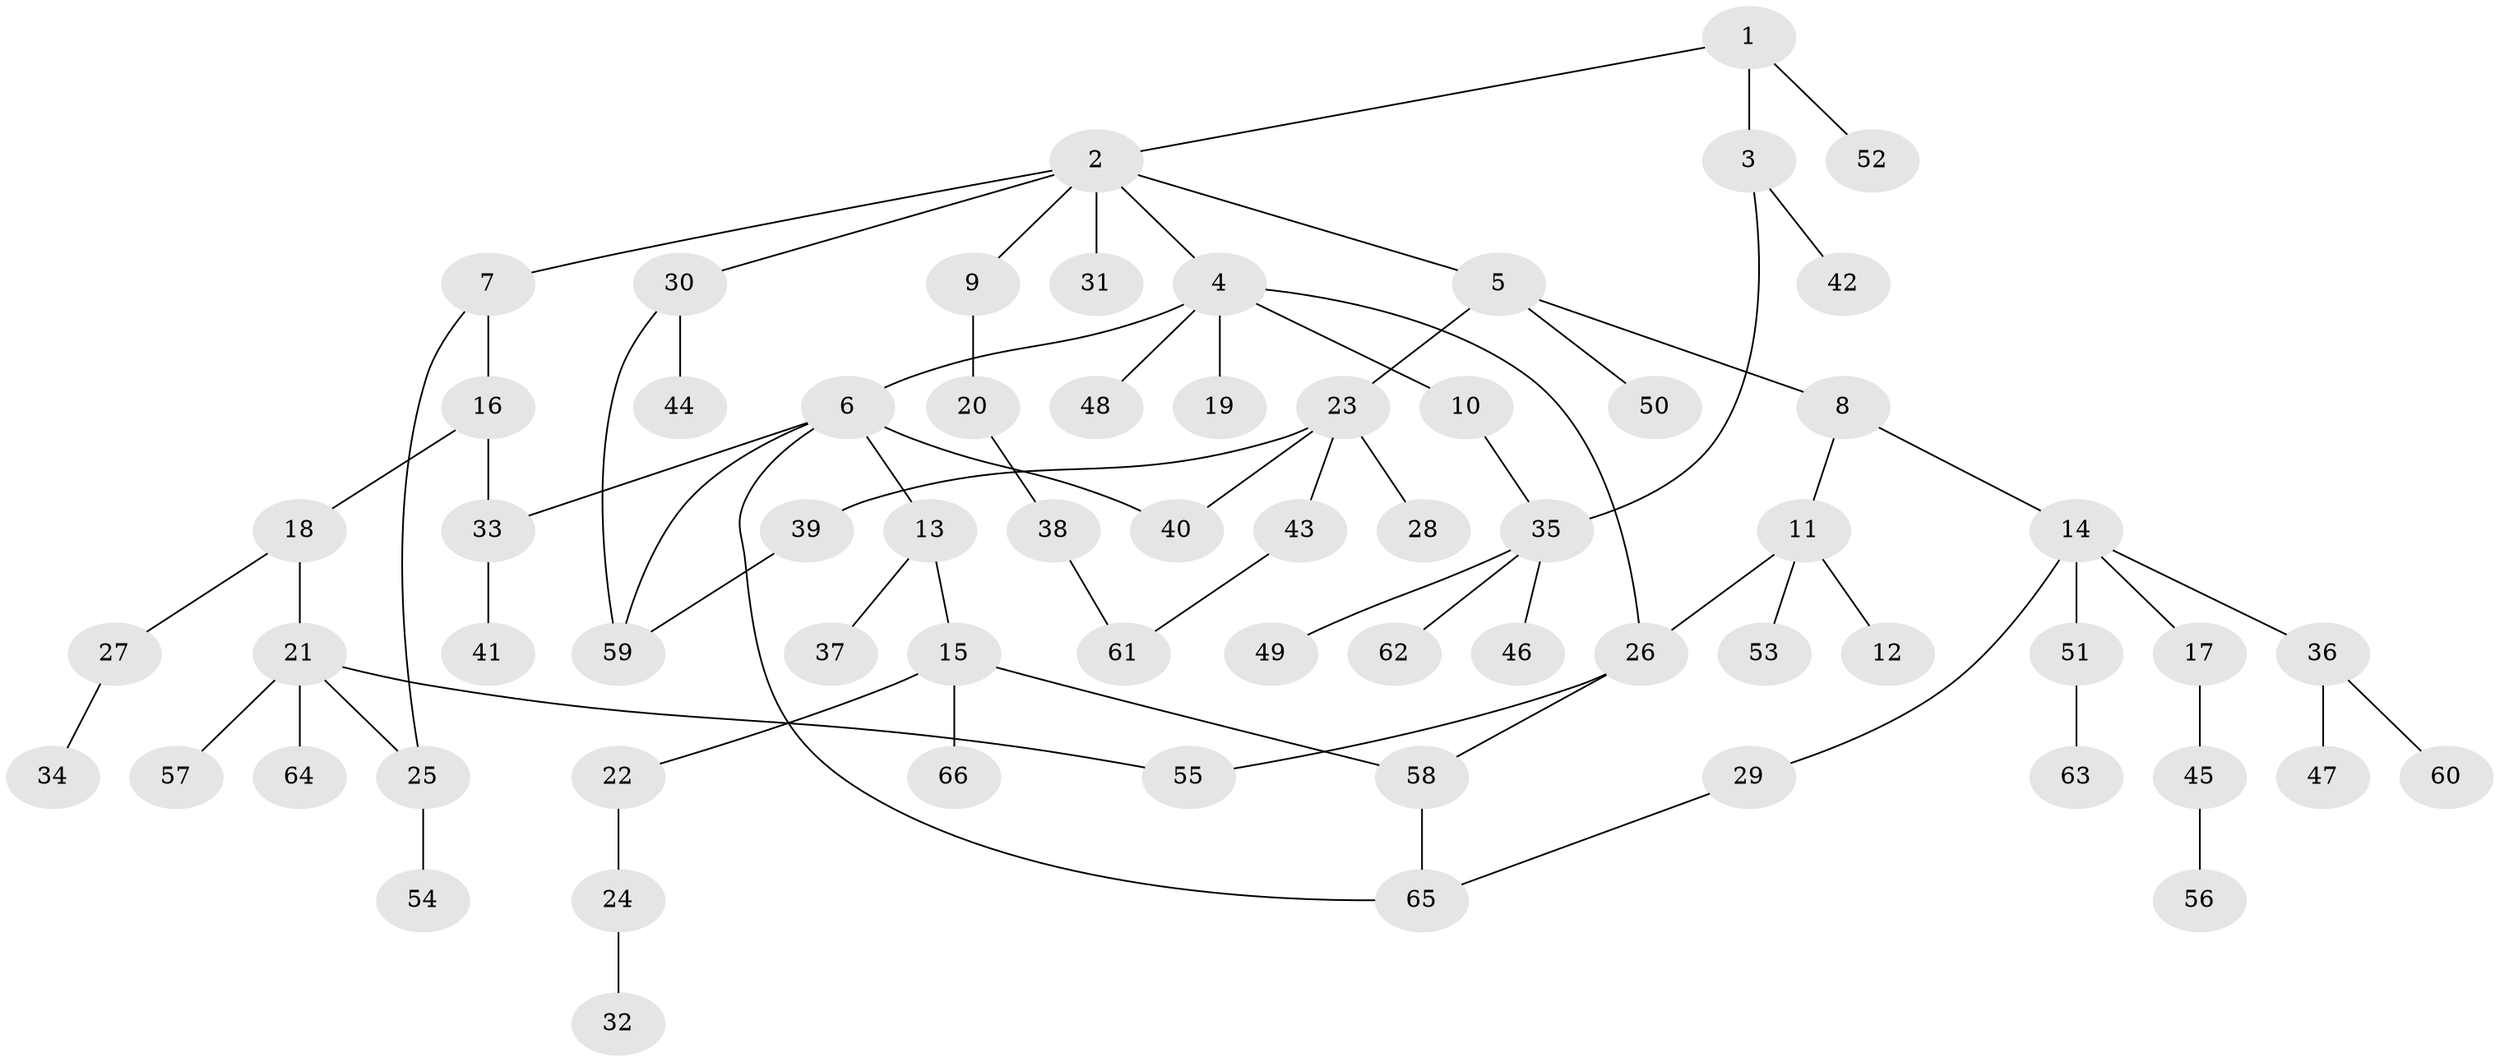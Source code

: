 // coarse degree distribution, {3: 0.1956521739130435, 7: 0.021739130434782608, 9: 0.021739130434782608, 6: 0.021739130434782608, 2: 0.2608695652173913, 4: 0.06521739130434782, 1: 0.3695652173913043, 5: 0.043478260869565216}
// Generated by graph-tools (version 1.1) at 2025/17/03/04/25 18:17:02]
// undirected, 66 vertices, 77 edges
graph export_dot {
graph [start="1"]
  node [color=gray90,style=filled];
  1;
  2;
  3;
  4;
  5;
  6;
  7;
  8;
  9;
  10;
  11;
  12;
  13;
  14;
  15;
  16;
  17;
  18;
  19;
  20;
  21;
  22;
  23;
  24;
  25;
  26;
  27;
  28;
  29;
  30;
  31;
  32;
  33;
  34;
  35;
  36;
  37;
  38;
  39;
  40;
  41;
  42;
  43;
  44;
  45;
  46;
  47;
  48;
  49;
  50;
  51;
  52;
  53;
  54;
  55;
  56;
  57;
  58;
  59;
  60;
  61;
  62;
  63;
  64;
  65;
  66;
  1 -- 2;
  1 -- 3;
  1 -- 52;
  2 -- 4;
  2 -- 5;
  2 -- 7;
  2 -- 9;
  2 -- 30;
  2 -- 31;
  3 -- 35;
  3 -- 42;
  4 -- 6;
  4 -- 10;
  4 -- 19;
  4 -- 48;
  4 -- 26;
  5 -- 8;
  5 -- 23;
  5 -- 50;
  6 -- 13;
  6 -- 33;
  6 -- 65;
  6 -- 59;
  6 -- 40;
  7 -- 16;
  7 -- 25;
  8 -- 11;
  8 -- 14;
  9 -- 20;
  10 -- 35;
  11 -- 12;
  11 -- 26;
  11 -- 53;
  13 -- 15;
  13 -- 37;
  14 -- 17;
  14 -- 29;
  14 -- 36;
  14 -- 51;
  15 -- 22;
  15 -- 66;
  15 -- 58;
  16 -- 18;
  16 -- 33;
  17 -- 45;
  18 -- 21;
  18 -- 27;
  20 -- 38;
  21 -- 57;
  21 -- 64;
  21 -- 25;
  21 -- 55;
  22 -- 24;
  23 -- 28;
  23 -- 39;
  23 -- 40;
  23 -- 43;
  24 -- 32;
  25 -- 54;
  26 -- 55;
  26 -- 58;
  27 -- 34;
  29 -- 65;
  30 -- 44;
  30 -- 59;
  33 -- 41;
  35 -- 46;
  35 -- 49;
  35 -- 62;
  36 -- 47;
  36 -- 60;
  38 -- 61;
  39 -- 59;
  43 -- 61;
  45 -- 56;
  51 -- 63;
  58 -- 65;
}
